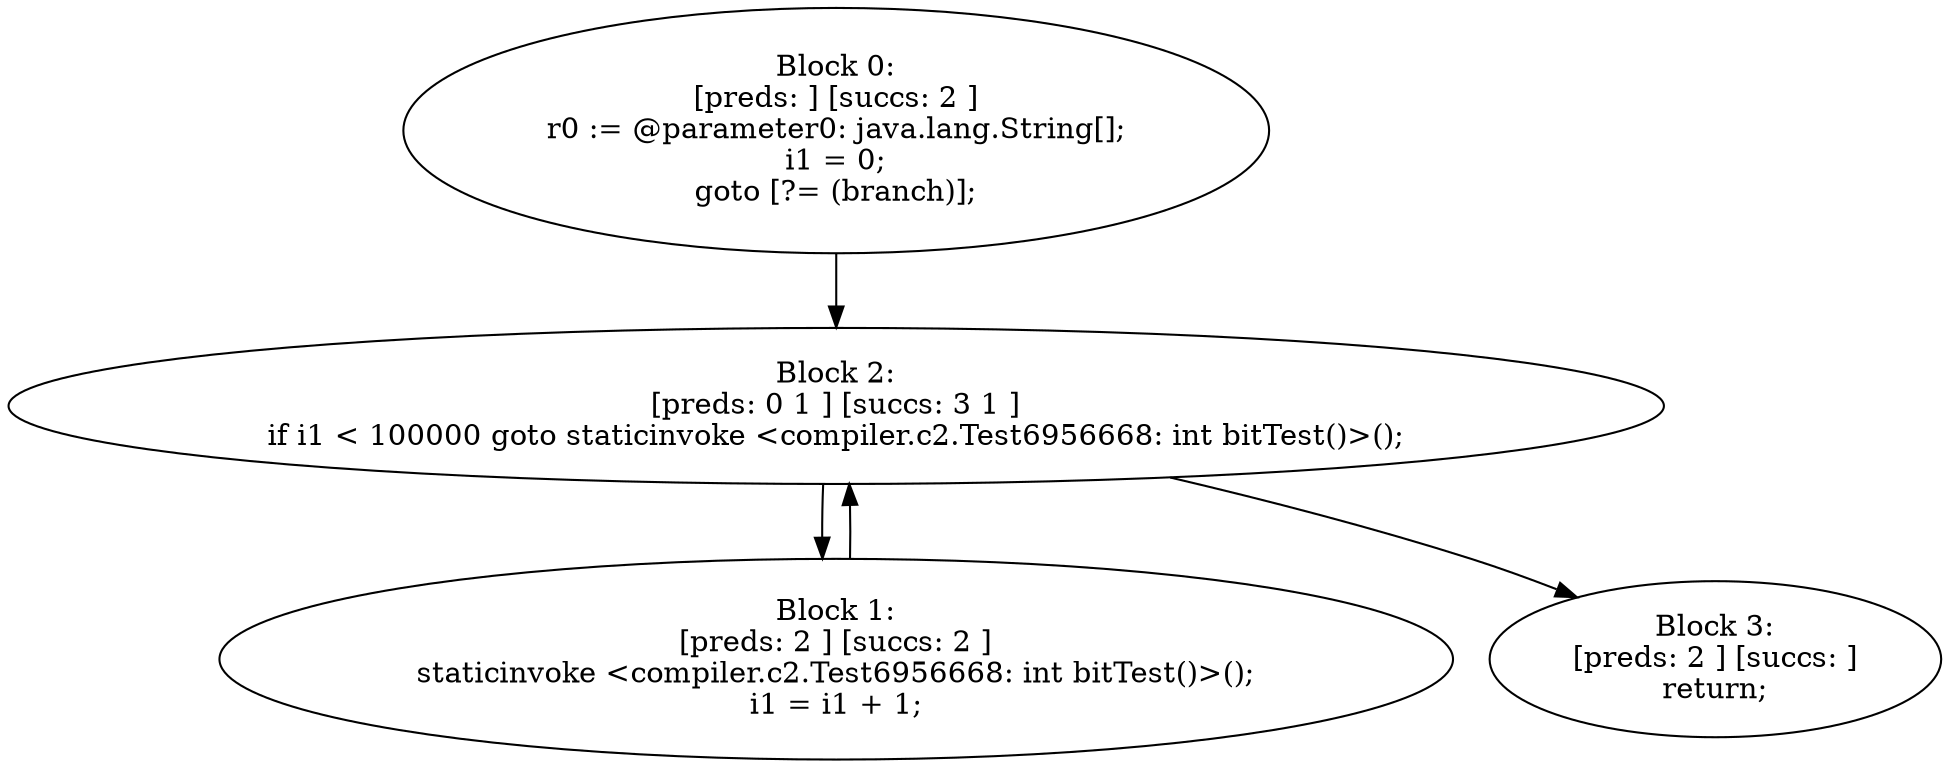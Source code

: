 digraph "unitGraph" {
    "Block 0:
[preds: ] [succs: 2 ]
r0 := @parameter0: java.lang.String[];
i1 = 0;
goto [?= (branch)];
"
    "Block 1:
[preds: 2 ] [succs: 2 ]
staticinvoke <compiler.c2.Test6956668: int bitTest()>();
i1 = i1 + 1;
"
    "Block 2:
[preds: 0 1 ] [succs: 3 1 ]
if i1 < 100000 goto staticinvoke <compiler.c2.Test6956668: int bitTest()>();
"
    "Block 3:
[preds: 2 ] [succs: ]
return;
"
    "Block 0:
[preds: ] [succs: 2 ]
r0 := @parameter0: java.lang.String[];
i1 = 0;
goto [?= (branch)];
"->"Block 2:
[preds: 0 1 ] [succs: 3 1 ]
if i1 < 100000 goto staticinvoke <compiler.c2.Test6956668: int bitTest()>();
";
    "Block 1:
[preds: 2 ] [succs: 2 ]
staticinvoke <compiler.c2.Test6956668: int bitTest()>();
i1 = i1 + 1;
"->"Block 2:
[preds: 0 1 ] [succs: 3 1 ]
if i1 < 100000 goto staticinvoke <compiler.c2.Test6956668: int bitTest()>();
";
    "Block 2:
[preds: 0 1 ] [succs: 3 1 ]
if i1 < 100000 goto staticinvoke <compiler.c2.Test6956668: int bitTest()>();
"->"Block 3:
[preds: 2 ] [succs: ]
return;
";
    "Block 2:
[preds: 0 1 ] [succs: 3 1 ]
if i1 < 100000 goto staticinvoke <compiler.c2.Test6956668: int bitTest()>();
"->"Block 1:
[preds: 2 ] [succs: 2 ]
staticinvoke <compiler.c2.Test6956668: int bitTest()>();
i1 = i1 + 1;
";
}
